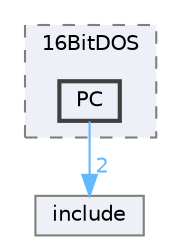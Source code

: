 digraph "D:/Projects/Raspberrypi_pico/pico_freertos_final/freertos_pico2/pico_freertos/FreeRTOS-Kernel/portable/BCC/16BitDOS/PC"
{
 // LATEX_PDF_SIZE
  bgcolor="transparent";
  edge [fontname=Helvetica,fontsize=10,labelfontname=Helvetica,labelfontsize=10];
  node [fontname=Helvetica,fontsize=10,shape=box,height=0.2,width=0.4];
  compound=true
  subgraph clusterdir_1377d656fd7b3731b10d0a472e843eff {
    graph [ bgcolor="#edf0f7", pencolor="grey50", label="16BitDOS", fontname=Helvetica,fontsize=10 style="filled,dashed", URL="dir_1377d656fd7b3731b10d0a472e843eff.html",tooltip=""]
  dir_3c61b664bed75cd2b9de805af3f4cc75 [label="PC", fillcolor="#edf0f7", color="grey25", style="filled,bold", URL="dir_3c61b664bed75cd2b9de805af3f4cc75.html",tooltip=""];
  }
  dir_c69ece34c3f150cb2c6f1098178b172a [label="include", fillcolor="#edf0f7", color="grey50", style="filled", URL="dir_c69ece34c3f150cb2c6f1098178b172a.html",tooltip=""];
  dir_3c61b664bed75cd2b9de805af3f4cc75->dir_c69ece34c3f150cb2c6f1098178b172a [headlabel="2", labeldistance=1.5 headhref="dir_000174_000125.html" href="dir_000174_000125.html" color="steelblue1" fontcolor="steelblue1"];
}

